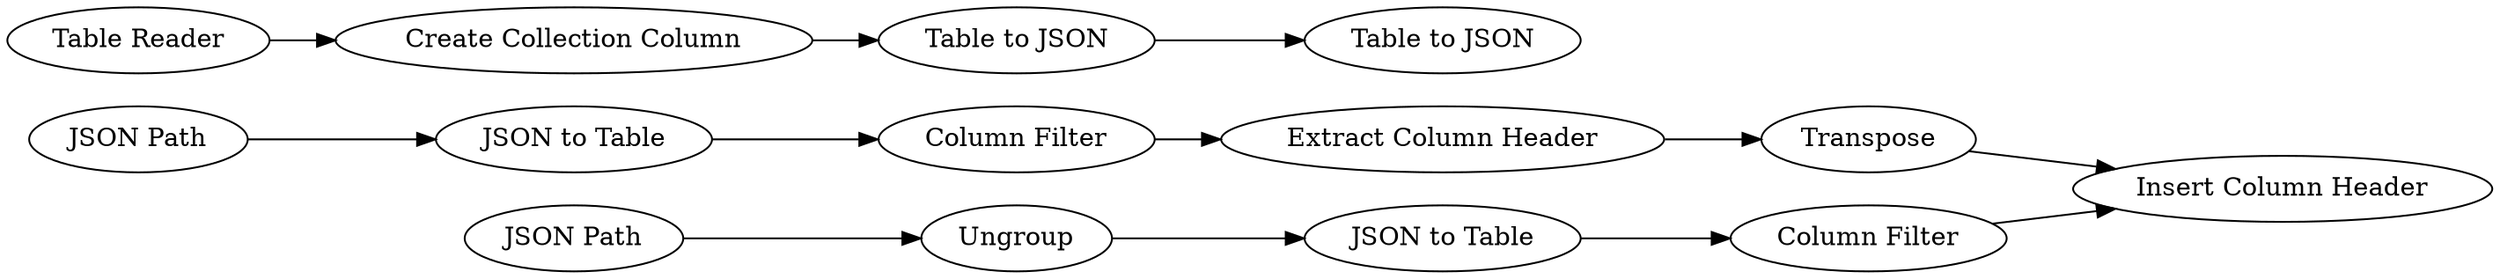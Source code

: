 digraph {
	262 -> 263
	23 -> 14
	19 -> 20
	14 -> 12
	264 -> 269
	20 -> 266
	266 -> 267
	12 -> 18
	269 -> 270
	270 -> 268
	263 -> 264
	267 -> 268
	263 [label="JSON to Table"]
	264 [label="Column Filter"]
	14 [label="Create Collection Column"]
	262 [label="JSON Path"]
	20 [label=Ungroup]
	267 [label="Column Filter"]
	270 [label=Transpose]
	269 [label="Extract Column Header"]
	23 [label="Table Reader"]
	18 [label="Table to JSON"]
	266 [label="JSON to Table"]
	12 [label="Table to JSON"]
	19 [label="JSON Path"]
	268 [label="Insert Column Header"]
	rankdir=LR
}
